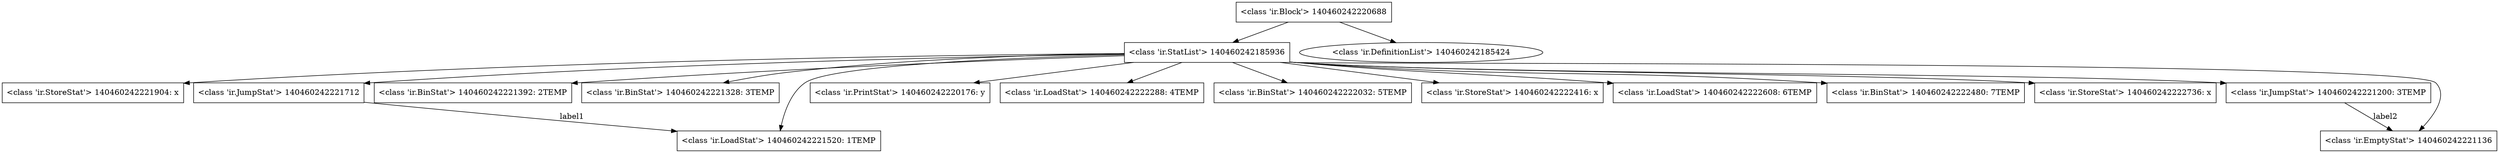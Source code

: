 digraph G {
140460242220688 [shape=box,label="<class 'ir.Block'> 140460242220688" ];
140460242220688 -> 140460242185936;
140460242220688 -> 140460242185424;
140460242185936 [shape=box,label="<class 'ir.StatList'> 140460242185936" ];
140460242185936 -> 140460242221904 [pos=0];
140460242185936 -> 140460242221520 [pos=1];
140460242185936 -> 140460242221392 [pos=2];
140460242185936 -> 140460242221328 [pos=3];
140460242185936 -> 140460242221200 [pos=4];
140460242185936 -> 140460242220176 [pos=5];
140460242185936 -> 140460242222288 [pos=6];
140460242185936 -> 140460242222032 [pos=7];
140460242185936 -> 140460242222416 [pos=8];
140460242185936 -> 140460242222608 [pos=9];
140460242185936 -> 140460242222480 [pos=10];
140460242185936 -> 140460242222736 [pos=11];
140460242185936 -> 140460242221712 [pos=12];
140460242185936 -> 140460242221136 [pos=13];
140460242221904 [shape=box,label="<class 'ir.StoreStat'> 140460242221904: x" ];
140460242221520 [shape=box,label="<class 'ir.LoadStat'> 140460242221520: 1TEMP" ];
140460242221392 [shape=box,label="<class 'ir.BinStat'> 140460242221392: 2TEMP" ];
140460242221328 [shape=box,label="<class 'ir.BinStat'> 140460242221328: 3TEMP" ];
140460242221200 [shape=box,label="<class 'ir.JumpStat'> 140460242221200: 3TEMP" ];
140460242221200 -> 140460242221136 [label=label2];
140460242220176 [shape=box,label="<class 'ir.PrintStat'> 140460242220176: y" ];
140460242222288 [shape=box,label="<class 'ir.LoadStat'> 140460242222288: 4TEMP" ];
140460242222032 [shape=box,label="<class 'ir.BinStat'> 140460242222032: 5TEMP" ];
140460242222416 [shape=box,label="<class 'ir.StoreStat'> 140460242222416: x" ];
140460242222608 [shape=box,label="<class 'ir.LoadStat'> 140460242222608: 6TEMP" ];
140460242222480 [shape=box,label="<class 'ir.BinStat'> 140460242222480: 7TEMP" ];
140460242222736 [shape=box,label="<class 'ir.StoreStat'> 140460242222736: x" ];
140460242221712 [shape=box,label="<class 'ir.JumpStat'> 140460242221712" ];
140460242221712 -> 140460242221520 [label=label1];
140460242221136 [shape=box,label="<class 'ir.EmptyStat'> 140460242221136" ];
140460242185424 [label="<class 'ir.DefinitionList'> 140460242185424" ];
}
